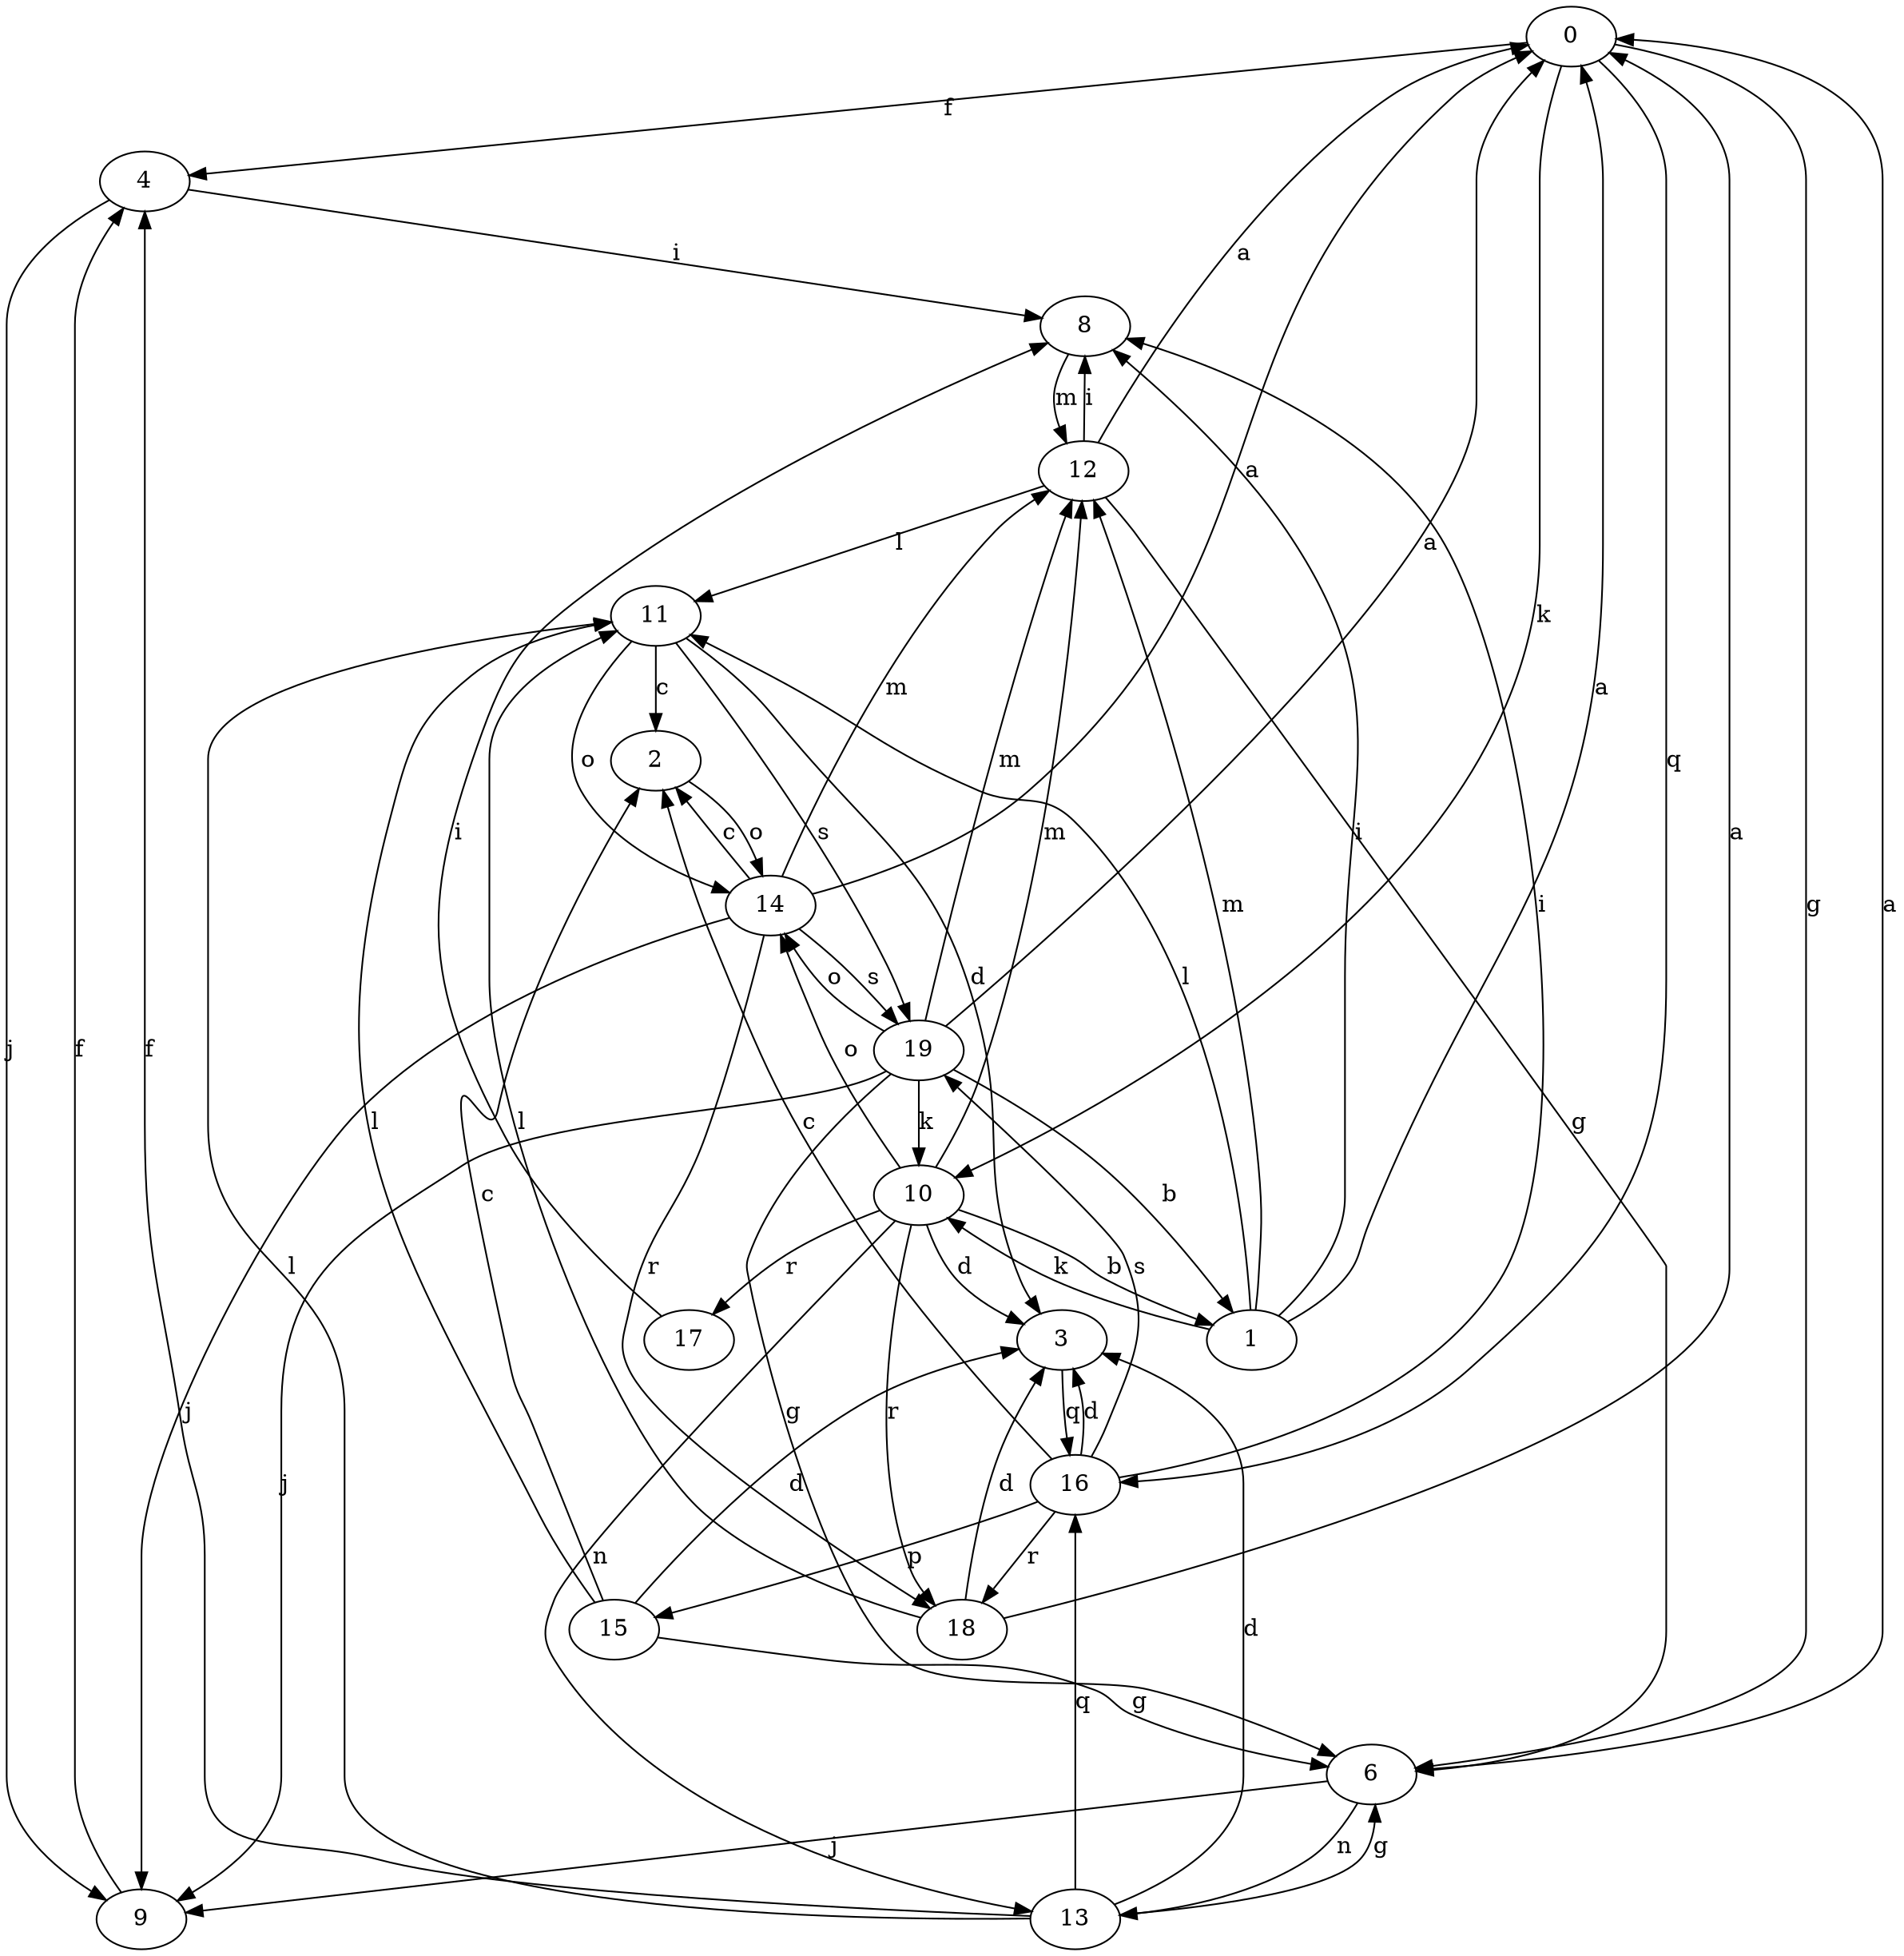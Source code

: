 strict digraph  {
0;
1;
2;
3;
4;
6;
8;
9;
10;
11;
12;
13;
14;
15;
16;
17;
18;
19;
0 -> 4  [label=f];
0 -> 6  [label=g];
0 -> 10  [label=k];
0 -> 16  [label=q];
1 -> 0  [label=a];
1 -> 8  [label=i];
1 -> 10  [label=k];
1 -> 11  [label=l];
1 -> 12  [label=m];
2 -> 14  [label=o];
3 -> 16  [label=q];
4 -> 8  [label=i];
4 -> 9  [label=j];
6 -> 0  [label=a];
6 -> 9  [label=j];
6 -> 13  [label=n];
8 -> 12  [label=m];
9 -> 4  [label=f];
10 -> 1  [label=b];
10 -> 3  [label=d];
10 -> 12  [label=m];
10 -> 13  [label=n];
10 -> 14  [label=o];
10 -> 17  [label=r];
10 -> 18  [label=r];
11 -> 2  [label=c];
11 -> 3  [label=d];
11 -> 14  [label=o];
11 -> 19  [label=s];
12 -> 0  [label=a];
12 -> 6  [label=g];
12 -> 8  [label=i];
12 -> 11  [label=l];
13 -> 3  [label=d];
13 -> 4  [label=f];
13 -> 6  [label=g];
13 -> 11  [label=l];
13 -> 16  [label=q];
14 -> 0  [label=a];
14 -> 2  [label=c];
14 -> 9  [label=j];
14 -> 12  [label=m];
14 -> 18  [label=r];
14 -> 19  [label=s];
15 -> 2  [label=c];
15 -> 3  [label=d];
15 -> 6  [label=g];
15 -> 11  [label=l];
16 -> 2  [label=c];
16 -> 3  [label=d];
16 -> 8  [label=i];
16 -> 15  [label=p];
16 -> 18  [label=r];
16 -> 19  [label=s];
17 -> 8  [label=i];
18 -> 0  [label=a];
18 -> 3  [label=d];
18 -> 11  [label=l];
19 -> 0  [label=a];
19 -> 1  [label=b];
19 -> 6  [label=g];
19 -> 9  [label=j];
19 -> 10  [label=k];
19 -> 12  [label=m];
19 -> 14  [label=o];
}

